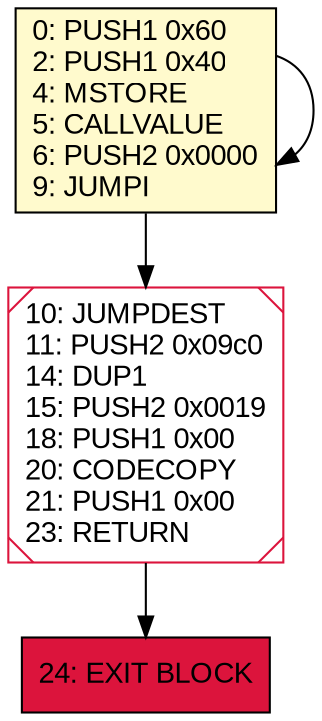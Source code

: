 digraph G {
bgcolor=transparent rankdir=UD;
node [shape=box style=filled color=black fillcolor=white fontname=arial fontcolor=black];
24 [label="24: EXIT BLOCK\l" fillcolor=crimson ];
10 [label="10: JUMPDEST\l11: PUSH2 0x09c0\l14: DUP1\l15: PUSH2 0x0019\l18: PUSH1 0x00\l20: CODECOPY\l21: PUSH1 0x00\l23: RETURN\l" shape=Msquare color=crimson ];
0 [label="0: PUSH1 0x60\l2: PUSH1 0x40\l4: MSTORE\l5: CALLVALUE\l6: PUSH2 0x0000\l9: JUMPI\l" fillcolor=lemonchiffon ];
0 -> 0;
0 -> 10;
10 -> 24;
}